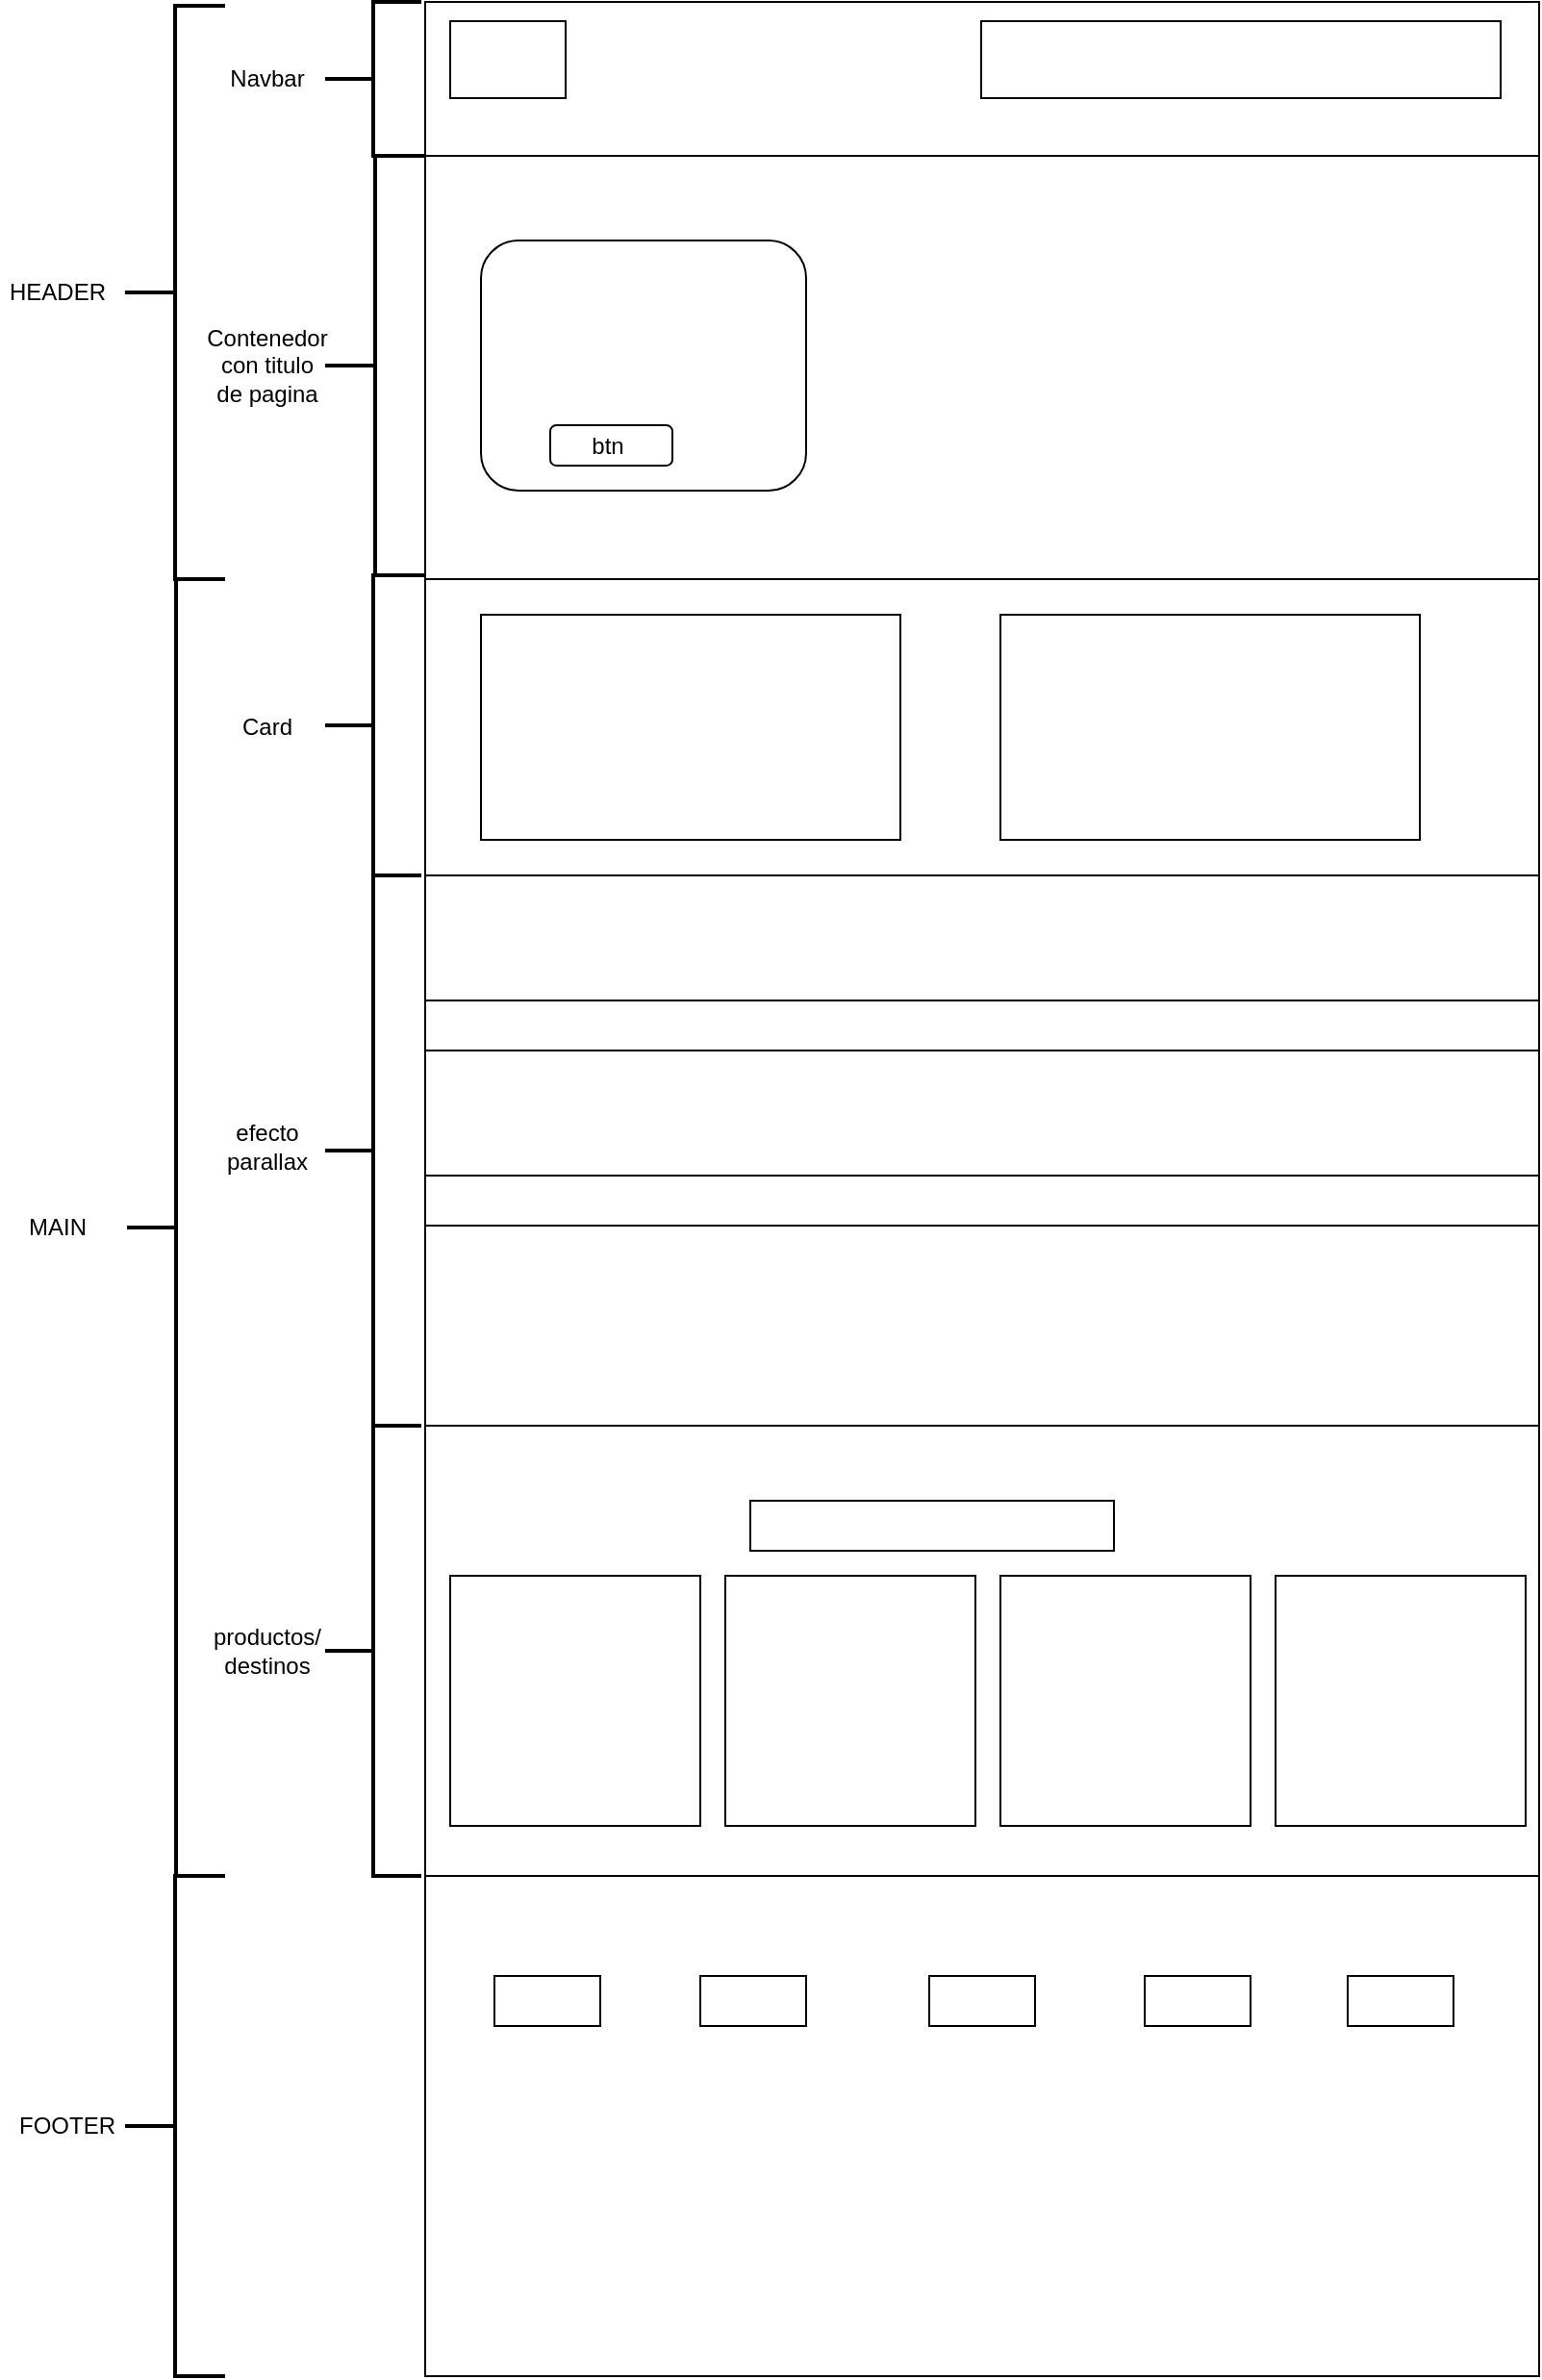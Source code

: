 <mxfile version="26.0.14">
  <diagram name="Página-1" id="0CO5vAsrazv2ko-W1t8u">
    <mxGraphModel dx="1434" dy="738" grid="1" gridSize="13" guides="1" tooltips="1" connect="1" arrows="1" fold="1" page="1" pageScale="1" pageWidth="827" pageHeight="1169" math="0" shadow="0">
      <root>
        <mxCell id="0" />
        <mxCell id="1" parent="0" />
        <mxCell id="PI9V1V8THwJFbOwniwM3-1" value="" style="rounded=0;whiteSpace=wrap;html=1;" vertex="1" parent="1">
          <mxGeometry x="221" y="40" width="579" height="80" as="geometry" />
        </mxCell>
        <mxCell id="PI9V1V8THwJFbOwniwM3-2" value="" style="rounded=0;whiteSpace=wrap;html=1;" vertex="1" parent="1">
          <mxGeometry x="234" y="50" width="60" height="40" as="geometry" />
        </mxCell>
        <mxCell id="PI9V1V8THwJFbOwniwM3-3" value="" style="rounded=0;whiteSpace=wrap;html=1;" vertex="1" parent="1">
          <mxGeometry x="510" y="50" width="270" height="40" as="geometry" />
        </mxCell>
        <mxCell id="PI9V1V8THwJFbOwniwM3-4" value="" style="strokeWidth=2;html=1;shape=mxgraph.flowchart.annotation_2;align=left;labelPosition=right;pointerEvents=1;" vertex="1" parent="1">
          <mxGeometry x="169" y="40" width="50" height="80" as="geometry" />
        </mxCell>
        <mxCell id="PI9V1V8THwJFbOwniwM3-8" value="" style="rounded=0;whiteSpace=wrap;html=1;" vertex="1" parent="1">
          <mxGeometry x="221" y="120" width="579" height="220" as="geometry" />
        </mxCell>
        <mxCell id="PI9V1V8THwJFbOwniwM3-10" value="" style="strokeWidth=2;html=1;shape=mxgraph.flowchart.annotation_2;align=left;labelPosition=right;pointerEvents=1;" vertex="1" parent="1">
          <mxGeometry x="169" y="120" width="52" height="218" as="geometry" />
        </mxCell>
        <mxCell id="PI9V1V8THwJFbOwniwM3-11" value="" style="strokeWidth=2;html=1;shape=mxgraph.flowchart.annotation_2;align=left;labelPosition=right;pointerEvents=1;" vertex="1" parent="1">
          <mxGeometry x="65" y="42" width="52" height="298" as="geometry" />
        </mxCell>
        <mxCell id="PI9V1V8THwJFbOwniwM3-12" value="" style="rounded=0;whiteSpace=wrap;html=1;" vertex="1" parent="1">
          <mxGeometry x="221" y="340" width="579" height="154" as="geometry" />
        </mxCell>
        <mxCell id="PI9V1V8THwJFbOwniwM3-13" value="" style="rounded=0;whiteSpace=wrap;html=1;" vertex="1" parent="1">
          <mxGeometry x="221" y="494" width="579" height="286" as="geometry" />
        </mxCell>
        <mxCell id="PI9V1V8THwJFbOwniwM3-14" value="" style="rounded=0;whiteSpace=wrap;html=1;" vertex="1" parent="1">
          <mxGeometry x="250" y="358.5" width="218" height="117" as="geometry" />
        </mxCell>
        <mxCell id="PI9V1V8THwJFbOwniwM3-15" value="" style="rounded=0;whiteSpace=wrap;html=1;" vertex="1" parent="1">
          <mxGeometry x="520" y="358.5" width="218" height="117" as="geometry" />
        </mxCell>
        <mxCell id="PI9V1V8THwJFbOwniwM3-16" value="" style="rounded=0;whiteSpace=wrap;html=1;" vertex="1" parent="1">
          <mxGeometry x="221" y="559" width="579" height="26" as="geometry" />
        </mxCell>
        <mxCell id="PI9V1V8THwJFbOwniwM3-17" value="" style="rounded=0;whiteSpace=wrap;html=1;" vertex="1" parent="1">
          <mxGeometry x="221" y="780" width="579" height="234" as="geometry" />
        </mxCell>
        <mxCell id="PI9V1V8THwJFbOwniwM3-18" value="" style="rounded=0;whiteSpace=wrap;html=1;" vertex="1" parent="1">
          <mxGeometry x="221" y="650" width="579" height="26" as="geometry" />
        </mxCell>
        <mxCell id="PI9V1V8THwJFbOwniwM3-19" value="" style="rounded=0;whiteSpace=wrap;html=1;" vertex="1" parent="1">
          <mxGeometry x="390" y="819" width="189" height="26" as="geometry" />
        </mxCell>
        <mxCell id="PI9V1V8THwJFbOwniwM3-24" value="" style="rounded=0;whiteSpace=wrap;html=1;" vertex="1" parent="1">
          <mxGeometry x="234" y="858" width="130" height="130" as="geometry" />
        </mxCell>
        <mxCell id="PI9V1V8THwJFbOwniwM3-28" value="" style="rounded=0;whiteSpace=wrap;html=1;" vertex="1" parent="1">
          <mxGeometry x="221" y="1014" width="579" height="260" as="geometry" />
        </mxCell>
        <mxCell id="PI9V1V8THwJFbOwniwM3-32" value="" style="rounded=0;whiteSpace=wrap;html=1;" vertex="1" parent="1">
          <mxGeometry x="663" y="858" width="130" height="130" as="geometry" />
        </mxCell>
        <mxCell id="PI9V1V8THwJFbOwniwM3-33" value="" style="rounded=0;whiteSpace=wrap;html=1;" vertex="1" parent="1">
          <mxGeometry x="520" y="858" width="130" height="130" as="geometry" />
        </mxCell>
        <mxCell id="PI9V1V8THwJFbOwniwM3-34" value="" style="rounded=0;whiteSpace=wrap;html=1;" vertex="1" parent="1">
          <mxGeometry x="377" y="858" width="130" height="130" as="geometry" />
        </mxCell>
        <mxCell id="PI9V1V8THwJFbOwniwM3-35" value="" style="rounded=0;whiteSpace=wrap;html=1;" vertex="1" parent="1">
          <mxGeometry x="257" y="1066" width="55" height="26" as="geometry" />
        </mxCell>
        <mxCell id="PI9V1V8THwJFbOwniwM3-36" value="" style="rounded=0;whiteSpace=wrap;html=1;" vertex="1" parent="1">
          <mxGeometry x="595" y="1066" width="55" height="26" as="geometry" />
        </mxCell>
        <mxCell id="PI9V1V8THwJFbOwniwM3-37" value="" style="rounded=0;whiteSpace=wrap;html=1;" vertex="1" parent="1">
          <mxGeometry x="483" y="1066" width="55" height="26" as="geometry" />
        </mxCell>
        <mxCell id="PI9V1V8THwJFbOwniwM3-38" value="" style="rounded=0;whiteSpace=wrap;html=1;" vertex="1" parent="1">
          <mxGeometry x="364" y="1066" width="55" height="26" as="geometry" />
        </mxCell>
        <mxCell id="PI9V1V8THwJFbOwniwM3-41" value="" style="rounded=0;whiteSpace=wrap;html=1;" vertex="1" parent="1">
          <mxGeometry x="700.5" y="1066" width="55" height="26" as="geometry" />
        </mxCell>
        <mxCell id="PI9V1V8THwJFbOwniwM3-42" value="" style="strokeWidth=2;html=1;shape=mxgraph.flowchart.annotation_2;align=left;labelPosition=right;pointerEvents=1;" vertex="1" parent="1">
          <mxGeometry x="169" y="338" width="50" height="156" as="geometry" />
        </mxCell>
        <mxCell id="PI9V1V8THwJFbOwniwM3-43" value="" style="strokeWidth=2;html=1;shape=mxgraph.flowchart.annotation_2;align=left;labelPosition=right;pointerEvents=1;" vertex="1" parent="1">
          <mxGeometry x="169" y="494" width="50" height="286" as="geometry" />
        </mxCell>
        <mxCell id="PI9V1V8THwJFbOwniwM3-44" value="" style="strokeWidth=2;html=1;shape=mxgraph.flowchart.annotation_2;align=left;labelPosition=right;pointerEvents=1;" vertex="1" parent="1">
          <mxGeometry x="169" y="780" width="50" height="234" as="geometry" />
        </mxCell>
        <mxCell id="PI9V1V8THwJFbOwniwM3-46" value="" style="strokeWidth=2;html=1;shape=mxgraph.flowchart.annotation_2;align=left;labelPosition=right;pointerEvents=1;" vertex="1" parent="1">
          <mxGeometry x="65" y="1014" width="52" height="260" as="geometry" />
        </mxCell>
        <mxCell id="PI9V1V8THwJFbOwniwM3-47" value="Navbar" style="text;html=1;align=center;verticalAlign=middle;whiteSpace=wrap;rounded=0;" vertex="1" parent="1">
          <mxGeometry x="109" y="65" width="60" height="30" as="geometry" />
        </mxCell>
        <mxCell id="PI9V1V8THwJFbOwniwM3-48" value="Contenedor con titulo de pagina" style="text;html=1;align=center;verticalAlign=middle;whiteSpace=wrap;rounded=0;" vertex="1" parent="1">
          <mxGeometry x="109" y="214" width="60" height="30" as="geometry" />
        </mxCell>
        <mxCell id="PI9V1V8THwJFbOwniwM3-49" value="" style="rounded=1;whiteSpace=wrap;html=1;" vertex="1" parent="1">
          <mxGeometry x="250" y="164" width="169" height="130" as="geometry" />
        </mxCell>
        <mxCell id="PI9V1V8THwJFbOwniwM3-54" value="" style="rounded=1;whiteSpace=wrap;html=1;" vertex="1" parent="1">
          <mxGeometry x="286" y="260" width="63.5" height="21" as="geometry" />
        </mxCell>
        <mxCell id="PI9V1V8THwJFbOwniwM3-55" value="btn" style="text;html=1;align=center;verticalAlign=middle;whiteSpace=wrap;rounded=0;" vertex="1" parent="1">
          <mxGeometry x="286" y="255.5" width="60" height="30" as="geometry" />
        </mxCell>
        <mxCell id="PI9V1V8THwJFbOwniwM3-56" value="Card" style="text;html=1;align=center;verticalAlign=middle;whiteSpace=wrap;rounded=0;" vertex="1" parent="1">
          <mxGeometry x="109" y="402" width="60" height="30" as="geometry" />
        </mxCell>
        <mxCell id="PI9V1V8THwJFbOwniwM3-57" value="efecto parallax" style="text;html=1;align=center;verticalAlign=middle;whiteSpace=wrap;rounded=0;" vertex="1" parent="1">
          <mxGeometry x="109" y="620" width="60" height="30" as="geometry" />
        </mxCell>
        <mxCell id="PI9V1V8THwJFbOwniwM3-58" value="productos/&lt;div&gt;destinos&lt;/div&gt;" style="text;html=1;align=center;verticalAlign=middle;whiteSpace=wrap;rounded=0;" vertex="1" parent="1">
          <mxGeometry x="109" y="882" width="60" height="30" as="geometry" />
        </mxCell>
        <mxCell id="PI9V1V8THwJFbOwniwM3-59" value="FOOTER" style="text;html=1;align=center;verticalAlign=middle;whiteSpace=wrap;rounded=0;" vertex="1" parent="1">
          <mxGeometry x="5" y="1129" width="60" height="30" as="geometry" />
        </mxCell>
        <mxCell id="PI9V1V8THwJFbOwniwM3-60" value="HEADER" style="text;html=1;align=center;verticalAlign=middle;whiteSpace=wrap;rounded=0;" vertex="1" parent="1">
          <mxGeometry y="176" width="60" height="30" as="geometry" />
        </mxCell>
        <mxCell id="PI9V1V8THwJFbOwniwM3-61" value="MAIN" style="text;html=1;align=center;verticalAlign=middle;whiteSpace=wrap;rounded=0;" vertex="1" parent="1">
          <mxGeometry y="662" width="60" height="30" as="geometry" />
        </mxCell>
        <mxCell id="PI9V1V8THwJFbOwniwM3-62" value="" style="strokeWidth=2;html=1;shape=mxgraph.flowchart.annotation_2;align=left;labelPosition=right;pointerEvents=1;" vertex="1" parent="1">
          <mxGeometry x="66" y="340" width="51" height="674" as="geometry" />
        </mxCell>
      </root>
    </mxGraphModel>
  </diagram>
</mxfile>
